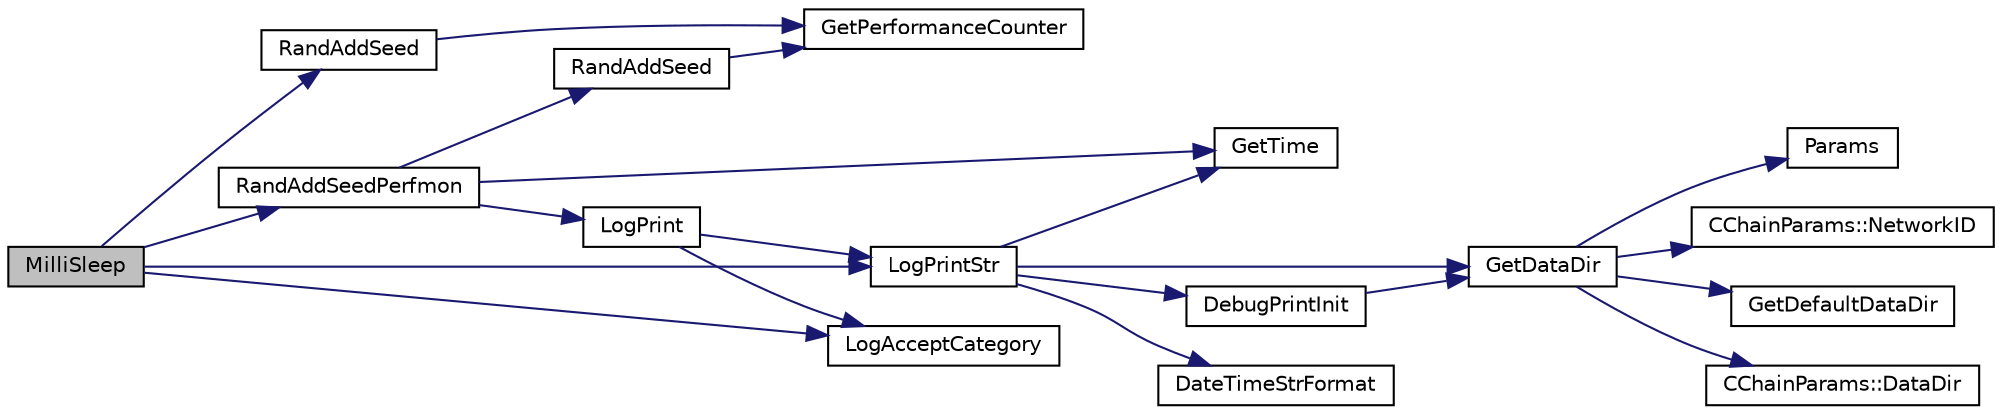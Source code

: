 digraph "MilliSleep"
{
  edge [fontname="Helvetica",fontsize="10",labelfontname="Helvetica",labelfontsize="10"];
  node [fontname="Helvetica",fontsize="10",shape=record];
  rankdir="LR";
  Node6063 [label="MilliSleep",height=0.2,width=0.4,color="black", fillcolor="grey75", style="filled", fontcolor="black"];
  Node6063 -> Node6064 [color="midnightblue",fontsize="10",style="solid",fontname="Helvetica"];
  Node6064 [label="RandAddSeed",height=0.2,width=0.4,color="black", fillcolor="white", style="filled",URL="$d8/d3c/util_8h.html#ab699fbdf803610a4e2060fd87787f7e0"];
  Node6064 -> Node6065 [color="midnightblue",fontsize="10",style="solid",fontname="Helvetica"];
  Node6065 [label="GetPerformanceCounter",height=0.2,width=0.4,color="black", fillcolor="white", style="filled",URL="$d8/d3c/util_8h.html#acd4d9988b9bb3f31fddf72a34b2bc37f"];
  Node6063 -> Node6066 [color="midnightblue",fontsize="10",style="solid",fontname="Helvetica"];
  Node6066 [label="RandAddSeedPerfmon",height=0.2,width=0.4,color="black", fillcolor="white", style="filled",URL="$d8/d3c/util_8h.html#a786af12a87491f8dc24351d93b9833b6"];
  Node6066 -> Node6067 [color="midnightblue",fontsize="10",style="solid",fontname="Helvetica"];
  Node6067 [label="RandAddSeed",height=0.2,width=0.4,color="black", fillcolor="white", style="filled",URL="$df/d2d/util_8cpp.html#ab699fbdf803610a4e2060fd87787f7e0"];
  Node6067 -> Node6065 [color="midnightblue",fontsize="10",style="solid",fontname="Helvetica"];
  Node6066 -> Node6068 [color="midnightblue",fontsize="10",style="solid",fontname="Helvetica"];
  Node6068 [label="GetTime",height=0.2,width=0.4,color="black", fillcolor="white", style="filled",URL="$df/d2d/util_8cpp.html#a46fac5fba8ba905b5f9acb364f5d8c6f"];
  Node6066 -> Node6069 [color="midnightblue",fontsize="10",style="solid",fontname="Helvetica"];
  Node6069 [label="LogPrint",height=0.2,width=0.4,color="black", fillcolor="white", style="filled",URL="$d8/d3c/util_8h.html#aab1f837a2366f424bdc996fdf6352171"];
  Node6069 -> Node6070 [color="midnightblue",fontsize="10",style="solid",fontname="Helvetica"];
  Node6070 [label="LogAcceptCategory",height=0.2,width=0.4,color="black", fillcolor="white", style="filled",URL="$d8/d3c/util_8h.html#a343d2a13efe00125f78d25dafb0a8d98"];
  Node6069 -> Node6071 [color="midnightblue",fontsize="10",style="solid",fontname="Helvetica"];
  Node6071 [label="LogPrintStr",height=0.2,width=0.4,color="black", fillcolor="white", style="filled",URL="$d8/d3c/util_8h.html#afd4c3002b2797c0560adddb6af3ca1da"];
  Node6071 -> Node6072 [color="midnightblue",fontsize="10",style="solid",fontname="Helvetica"];
  Node6072 [label="DebugPrintInit",height=0.2,width=0.4,color="black", fillcolor="white", style="filled",URL="$df/d2d/util_8cpp.html#a751ff5f21d880737811136b5e0bcea12"];
  Node6072 -> Node6073 [color="midnightblue",fontsize="10",style="solid",fontname="Helvetica"];
  Node6073 [label="GetDataDir",height=0.2,width=0.4,color="black", fillcolor="white", style="filled",URL="$df/d2d/util_8cpp.html#ab83866a054745d4b30a3948a1b44beba"];
  Node6073 -> Node6074 [color="midnightblue",fontsize="10",style="solid",fontname="Helvetica"];
  Node6074 [label="Params",height=0.2,width=0.4,color="black", fillcolor="white", style="filled",URL="$df/dbf/chainparams_8cpp.html#ace5c5b706d71a324a417dd2db394fd4a",tooltip="Return the currently selected parameters. "];
  Node6073 -> Node6075 [color="midnightblue",fontsize="10",style="solid",fontname="Helvetica"];
  Node6075 [label="CChainParams::NetworkID",height=0.2,width=0.4,color="black", fillcolor="white", style="filled",URL="$d1/d4f/class_c_chain_params.html#a90dc493ec0c0325c98c3ac06eb99862b"];
  Node6073 -> Node6076 [color="midnightblue",fontsize="10",style="solid",fontname="Helvetica"];
  Node6076 [label="GetDefaultDataDir",height=0.2,width=0.4,color="black", fillcolor="white", style="filled",URL="$df/d2d/util_8cpp.html#ab272995de020a3bcbf743be630e485c6"];
  Node6073 -> Node6077 [color="midnightblue",fontsize="10",style="solid",fontname="Helvetica"];
  Node6077 [label="CChainParams::DataDir",height=0.2,width=0.4,color="black", fillcolor="white", style="filled",URL="$d1/d4f/class_c_chain_params.html#a959488b5d8e6fe62857940b831d73a78"];
  Node6071 -> Node6073 [color="midnightblue",fontsize="10",style="solid",fontname="Helvetica"];
  Node6071 -> Node6078 [color="midnightblue",fontsize="10",style="solid",fontname="Helvetica"];
  Node6078 [label="DateTimeStrFormat",height=0.2,width=0.4,color="black", fillcolor="white", style="filled",URL="$df/d2d/util_8cpp.html#a749bc6776c8ec72d7c5e4dea56aee415"];
  Node6071 -> Node6068 [color="midnightblue",fontsize="10",style="solid",fontname="Helvetica"];
  Node6063 -> Node6070 [color="midnightblue",fontsize="10",style="solid",fontname="Helvetica"];
  Node6063 -> Node6071 [color="midnightblue",fontsize="10",style="solid",fontname="Helvetica"];
}
